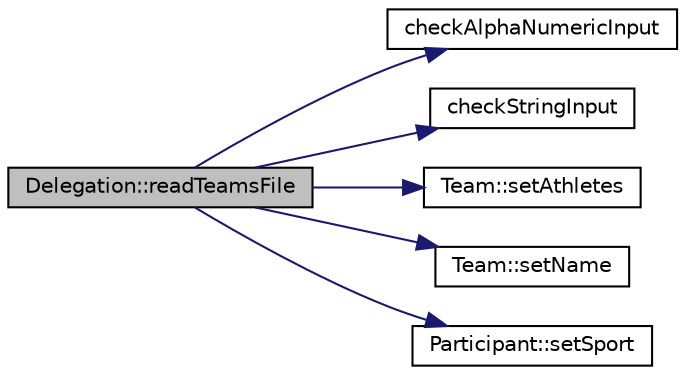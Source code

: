 digraph "Delegation::readTeamsFile"
{
 // LATEX_PDF_SIZE
  edge [fontname="Helvetica",fontsize="10",labelfontname="Helvetica",labelfontsize="10"];
  node [fontname="Helvetica",fontsize="10",shape=record];
  rankdir="LR";
  Node1 [label="Delegation::readTeamsFile",height=0.2,width=0.4,color="black", fillcolor="grey75", style="filled", fontcolor="black",tooltip=" "];
  Node1 -> Node2 [color="midnightblue",fontsize="10",style="solid",fontname="Helvetica"];
  Node2 [label="checkAlphaNumericInput",height=0.2,width=0.4,color="black", fillcolor="white", style="filled",URL="$auxiliar_8cpp.html#a664b75b931245381d2fb2fd73c810d49",tooltip=" "];
  Node1 -> Node3 [color="midnightblue",fontsize="10",style="solid",fontname="Helvetica"];
  Node3 [label="checkStringInput",height=0.2,width=0.4,color="black", fillcolor="white", style="filled",URL="$auxiliar_8cpp.html#a38b12b0ae17b209757adabb8c944f98b",tooltip=" "];
  Node1 -> Node4 [color="midnightblue",fontsize="10",style="solid",fontname="Helvetica"];
  Node4 [label="Team::setAthletes",height=0.2,width=0.4,color="black", fillcolor="white", style="filled",URL="$class_team.html#a8cf01577e8cfaa1d11557a7864953974",tooltip=" "];
  Node1 -> Node5 [color="midnightblue",fontsize="10",style="solid",fontname="Helvetica"];
  Node5 [label="Team::setName",height=0.2,width=0.4,color="black", fillcolor="white", style="filled",URL="$class_team.html#a67f4811b3a1e9fbbff07b4ef8b5ce552",tooltip=" "];
  Node1 -> Node6 [color="midnightblue",fontsize="10",style="solid",fontname="Helvetica"];
  Node6 [label="Participant::setSport",height=0.2,width=0.4,color="black", fillcolor="white", style="filled",URL="$class_participant.html#a249539a27e222895ddbbec863c844a7e",tooltip=" "];
}
